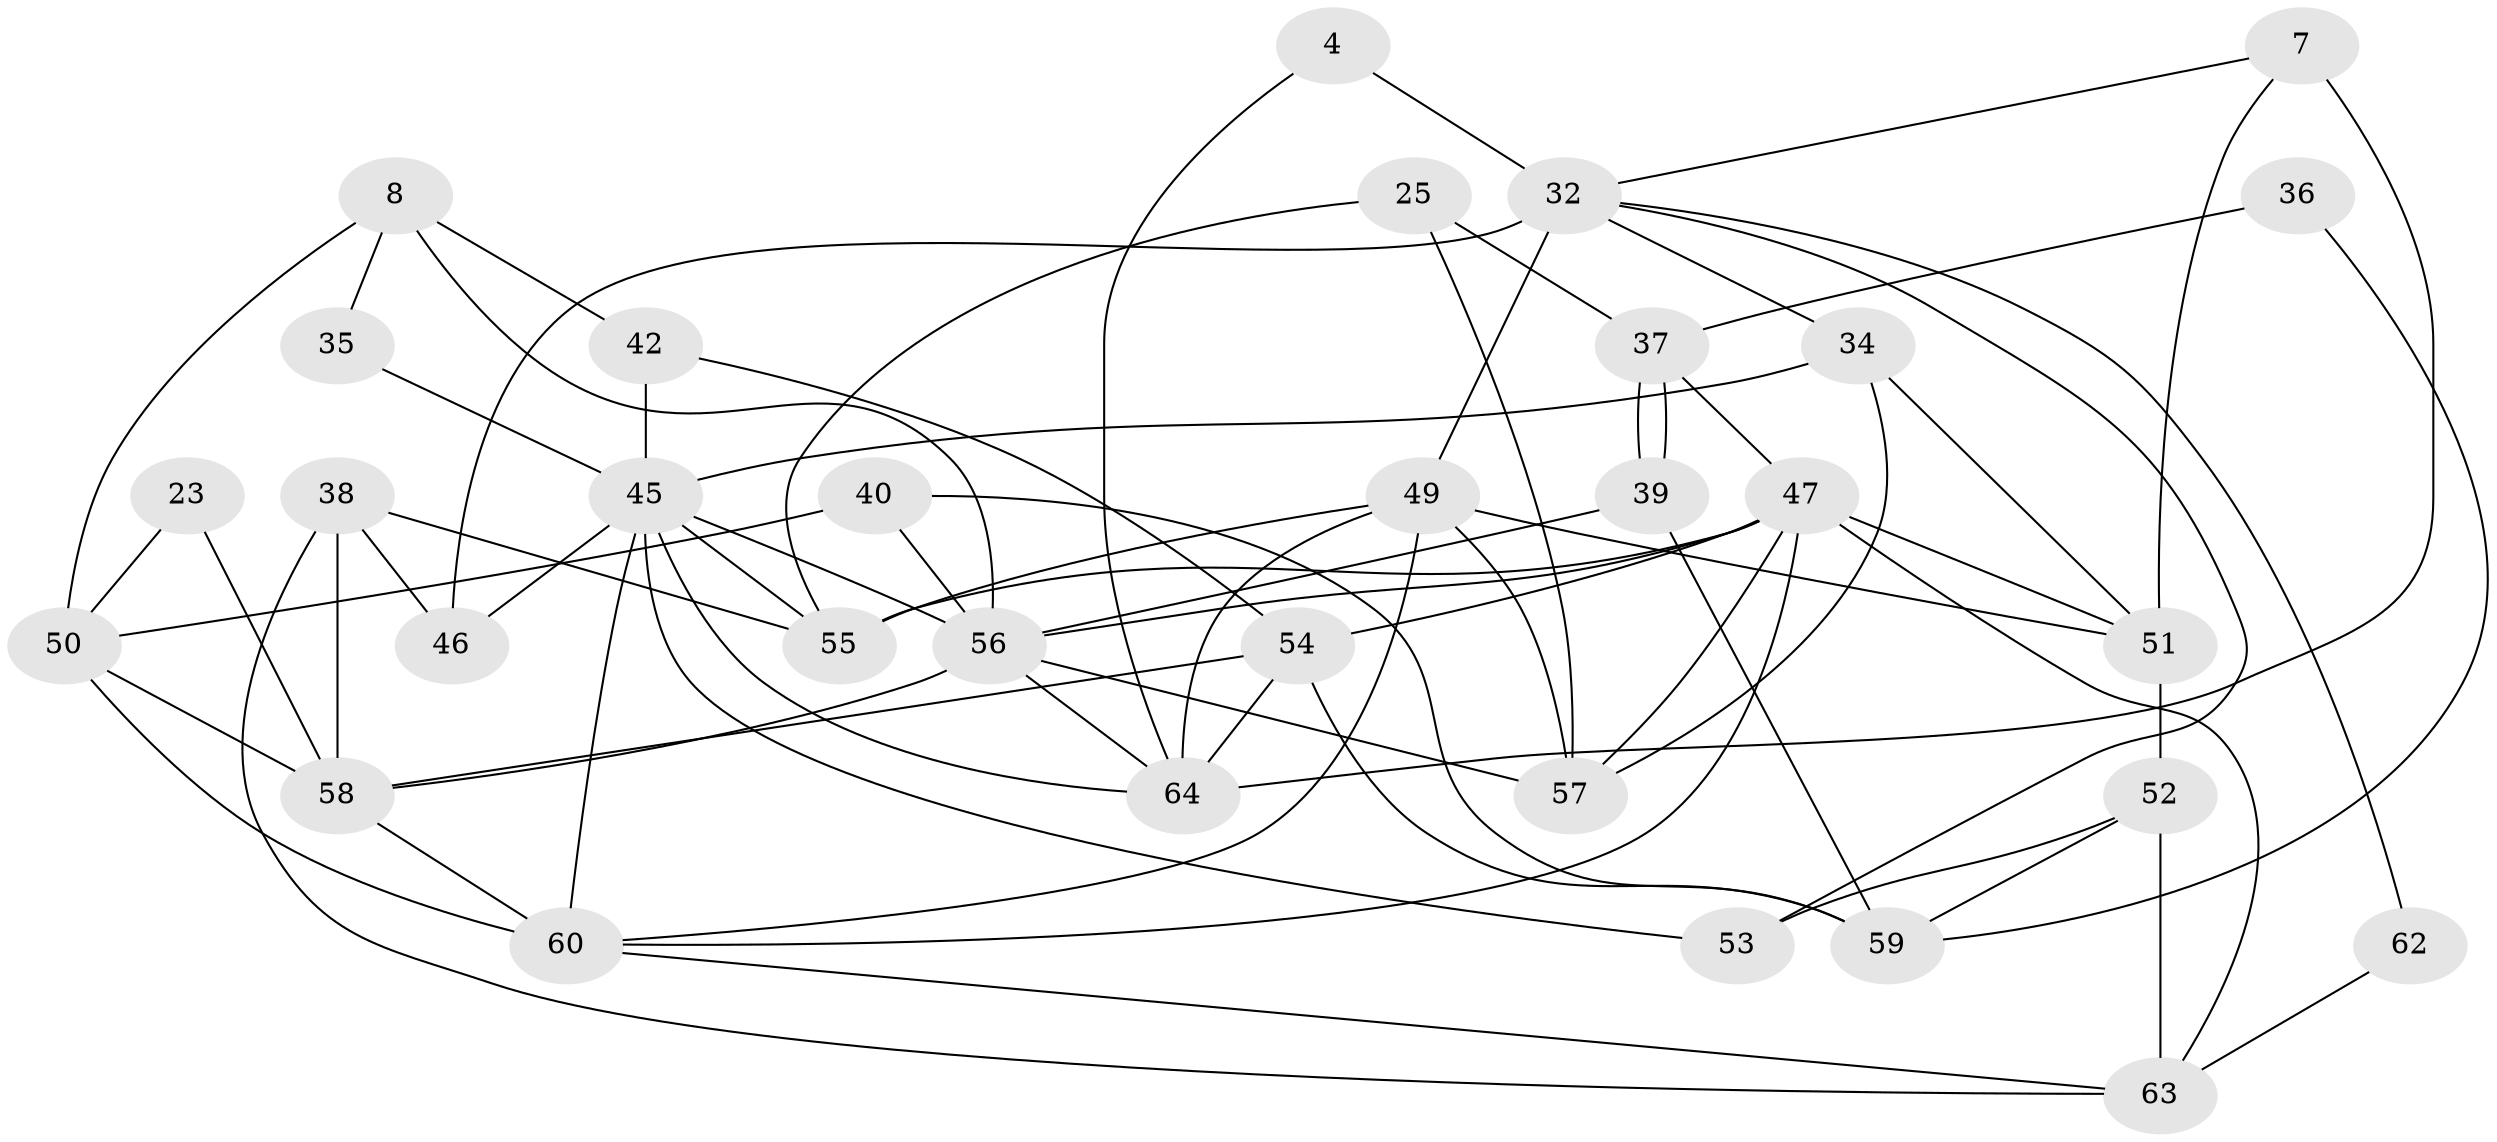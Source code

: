 // original degree distribution, {3: 0.21875, 7: 0.0625, 8: 0.015625, 2: 0.15625, 4: 0.328125, 5: 0.15625, 6: 0.0625}
// Generated by graph-tools (version 1.1) at 2025/52/03/04/25 21:52:30]
// undirected, 32 vertices, 72 edges
graph export_dot {
graph [start="1"]
  node [color=gray90,style=filled];
  4;
  7;
  8;
  23;
  25;
  32 [super="+3"];
  34;
  35;
  36;
  37;
  38;
  39 [super="+17"];
  40;
  42 [super="+29"];
  45 [super="+31+30"];
  46 [super="+22"];
  47 [super="+9+41+26"];
  49 [super="+6+44+11"];
  50 [super="+18"];
  51 [super="+48+20"];
  52 [super="+5"];
  53;
  54 [super="+13"];
  55 [super="+16"];
  56 [super="+33+27+15"];
  57;
  58 [super="+2"];
  59 [super="+14"];
  60 [super="+12+43"];
  62;
  63 [super="+61"];
  64 [super="+21"];
  4 -- 64;
  4 -- 32;
  7 -- 51;
  7 -- 64 [weight=2];
  7 -- 32;
  8 -- 50 [weight=2];
  8 -- 35;
  8 -- 56 [weight=2];
  8 -- 42;
  23 -- 58 [weight=2];
  23 -- 50;
  25 -- 57;
  25 -- 55;
  25 -- 37;
  32 -- 46 [weight=2];
  32 -- 62;
  32 -- 34;
  32 -- 49 [weight=2];
  32 -- 53;
  34 -- 57;
  34 -- 45;
  34 -- 51;
  35 -- 45;
  36 -- 37;
  36 -- 59;
  37 -- 39;
  37 -- 39;
  37 -- 47;
  38 -- 58 [weight=2];
  38 -- 46;
  38 -- 55;
  38 -- 63 [weight=2];
  39 -- 59 [weight=2];
  39 -- 56;
  40 -- 50;
  40 -- 59;
  40 -- 56;
  42 -- 45;
  42 -- 54;
  45 -- 60 [weight=2];
  45 -- 46 [weight=2];
  45 -- 55;
  45 -- 64;
  45 -- 53;
  45 -- 56;
  47 -- 60;
  47 -- 55 [weight=2];
  47 -- 54;
  47 -- 63 [weight=2];
  47 -- 57;
  47 -- 56;
  47 -- 51;
  49 -- 57;
  49 -- 55;
  49 -- 60;
  49 -- 64 [weight=2];
  49 -- 51;
  50 -- 58 [weight=3];
  50 -- 60 [weight=2];
  51 -- 52;
  52 -- 63 [weight=2];
  52 -- 59;
  52 -- 53;
  54 -- 64;
  54 -- 58 [weight=2];
  54 -- 59;
  56 -- 57 [weight=3];
  56 -- 64;
  56 -- 58 [weight=2];
  58 -- 60;
  60 -- 63;
  62 -- 63;
}
